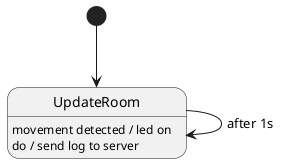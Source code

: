 @startuml sensor-board

[*] --> UpdateRoom
UpdateRoom --> UpdateRoom : after 1s

UpdateRoom : movement detected / led on
UpdateRoom : do / send log to server

@enduml